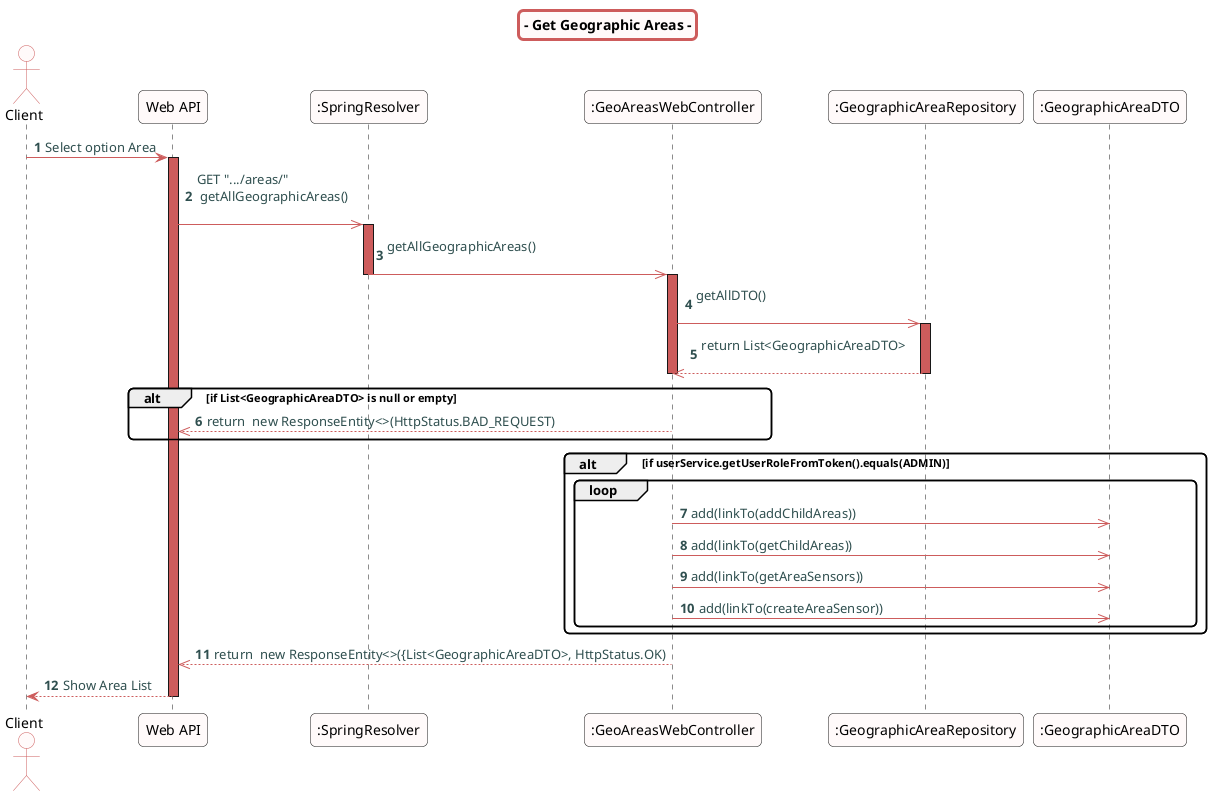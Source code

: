 @startuml
skinparam titleBorderRoundCorner 10
skinparam titleBorderThickness 3
skinparam titleBorderColor indianred
skinparam titleBackgroundColor snow
skinparam FontName quicksand

skinparam actor {
  BorderColor indianred
  backgroundColor Snow
  }

skinparam sequence {
  LifeLineBackgroundColor indianred
  ParticipantBackgroundColor snow
}

skinparam roundcorner 10

skinparam component {
  arrowThickness 1
  ArrowFontName Verdana
  ArrowColor indianred
  ArrowFontColor darkslategrey
}


autonumber
title - Get Geographic Areas -
actor "Client"

"Client" -> "Web API": Select option Area

activate "Web API"
"Web API" ->> ":SpringResolver":  GET ".../areas/" \n getAllGeographicAreas() \n
activate ":SpringResolver"
":SpringResolver" ->> ":GeoAreasWebController": getAllGeographicAreas() \n
deactivate ":SpringResolver"
activate ":GeoAreasWebController"
":GeoAreasWebController" ->> ":GeographicAreaRepository": getAllDTO() \n
activate ":GeographicAreaRepository"
":GeographicAreaRepository" -->> ":GeoAreasWebController":  return List<GeographicAreaDTO> \n
deactivate ":GeographicAreaRepository"
deactivate ":GeoAreasWebController"
alt if List<GeographicAreaDTO> is null or empty
":GeoAreasWebController" -->> "Web API": return  new ResponseEntity<>(HttpStatus.BAD_REQUEST)
end


alt if userService.getUserRoleFromToken().equals(ADMIN)
loop

":GeoAreasWebController" ->> ":GeographicAreaDTO": add(linkTo(addChildAreas))
":GeoAreasWebController" ->> ":GeographicAreaDTO": add(linkTo(getChildAreas))
":GeoAreasWebController" ->> ":GeographicAreaDTO": add(linkTo(getAreaSensors))
":GeoAreasWebController" ->> ":GeographicAreaDTO": add(linkTo(createAreaSensor))
end
end
":GeoAreasWebController" -->> "Web API": return  new ResponseEntity<>({List<GeographicAreaDTO>, HttpStatus.OK)

"Web API" --> "Client": Show Area List
deactivate "Web API"

@enduml